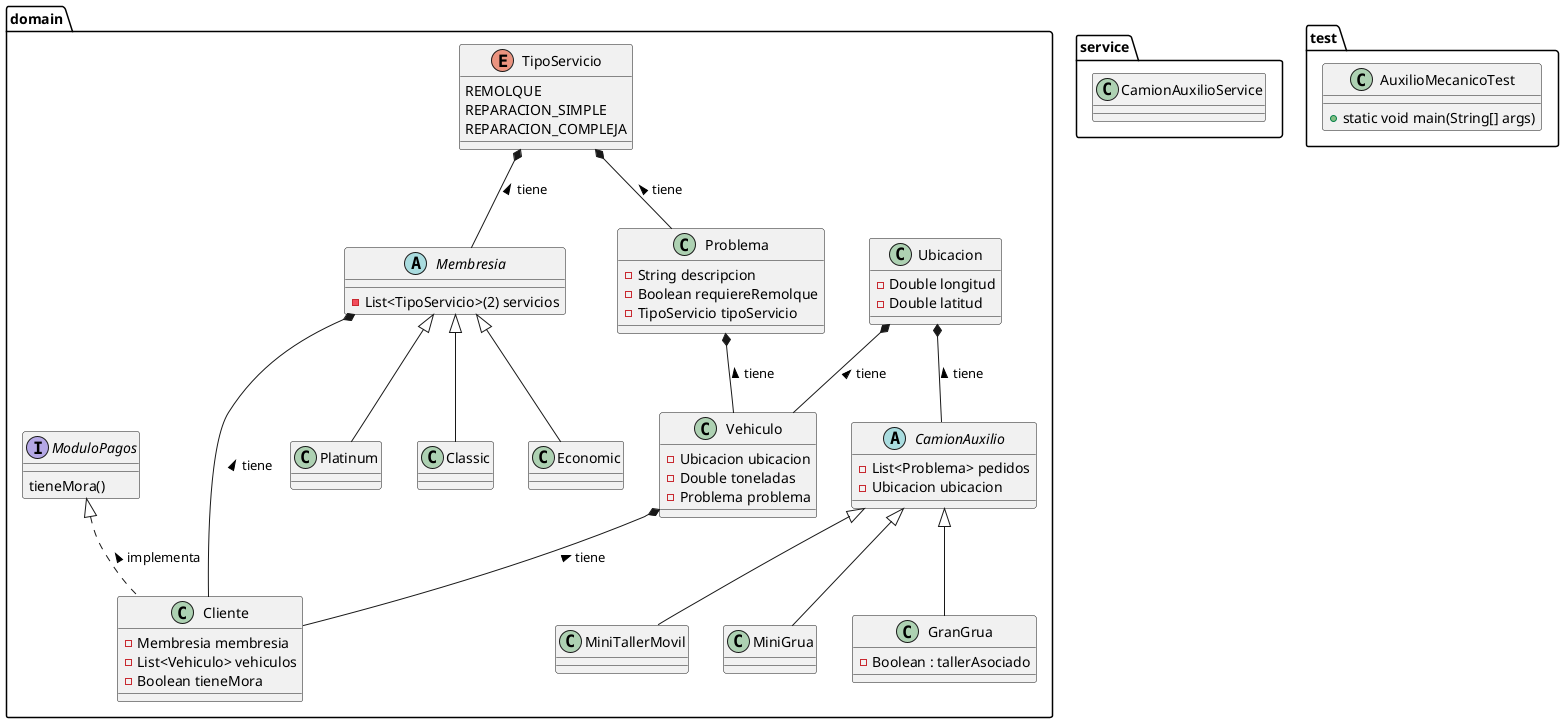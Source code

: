 @startuml final

package domain{

    class Cliente{
        - Membresia membresia
        - List<Vehiculo> vehiculos
        - Boolean tieneMora
    }

    abstract class Membresia{
		- List<TipoServicio>(2) servicios 
    }

    class Platinum extends Membresia{
       
    }

    class Classic extends Membresia{
        
    }

    class Economic extends Membresia{
        
    }

    class Vehiculo{
        - Ubicacion ubicacion
        - Double toneladas
        - Problema problema
    }

    class Ubicacion{
        - Double longitud
        - Double latitud
    }


    abstract class CamionAuxilio{
        - List<Problema> pedidos
        - Ubicacion ubicacion
    }

    class MiniTallerMovil extends CamionAuxilio{

    }

    class MiniGrua extends CamionAuxilio{

    }

    class GranGrua extends CamionAuxilio{
        -Boolean : tallerAsociado
    }

    class Problema{
        - String descripcion
        - Boolean requiereRemolque
        - TipoServicio tipoServicio
    }

	Enum TipoServicio{
	REMOLQUE
	REPARACION_SIMPLE
	REPARACION_COMPLEJA
	}

    interface ModuloPagos{
		tieneMora()
    }


}

Problema        *--   Vehiculo       : tiene      <
Ubicacion       *--   Vehiculo       : tiene      <
Ubicacion       *--   CamionAuxilio  : tiene      <
Membresia       *--   Cliente        : tiene      <
Vehiculo        *--   Cliente        : tiene      <
ModuloPagos     <|..  Cliente        : implementa <
TipoServicio    *--   Problema       : tiene      <
TipoServicio    *--   Membresia      : tiene      <



package service{
    class CamionAuxilioService{

    }
}

package test{

	class AuxilioMecanicoTest{
	
	+ static void main(String[] args)
	}
}



@enduml